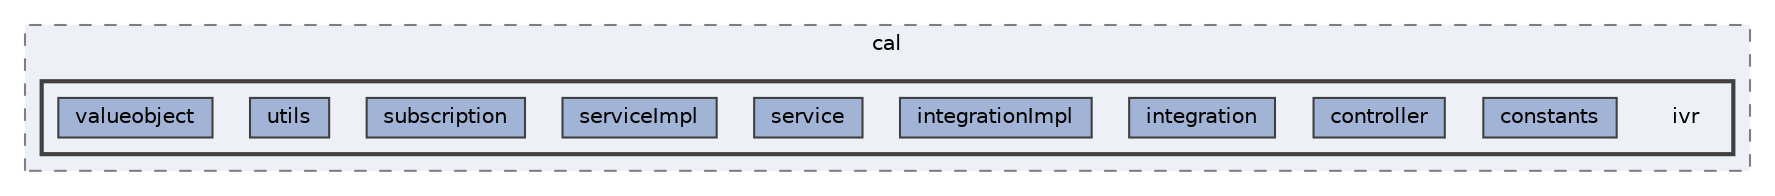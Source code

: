 digraph "repository/ivr/src/main/java/com/sterlite/cal/ivr"
{
 // LATEX_PDF_SIZE
  bgcolor="transparent";
  edge [fontname=Helvetica,fontsize=10,labelfontname=Helvetica,labelfontsize=10];
  node [fontname=Helvetica,fontsize=10,shape=box,height=0.2,width=0.4];
  compound=true
  subgraph clusterdir_43ca6ace443075cc9aed68908bf8faf6 {
    graph [ bgcolor="#edf0f7", pencolor="grey50", label="cal", fontname=Helvetica,fontsize=10 style="filled,dashed", URL="dir_43ca6ace443075cc9aed68908bf8faf6.html",tooltip=""]
  subgraph clusterdir_cd784ca7edd02497793eba1279cf268d {
    graph [ bgcolor="#edf0f7", pencolor="grey25", label="", fontname=Helvetica,fontsize=10 style="filled,bold", URL="dir_cd784ca7edd02497793eba1279cf268d.html",tooltip=""]
    dir_cd784ca7edd02497793eba1279cf268d [shape=plaintext, label="ivr"];
  dir_9e961f8e7cc428caf9d45b38fa8a2cf3 [label="constants", fillcolor="#a2b4d6", color="grey25", style="filled", URL="dir_9e961f8e7cc428caf9d45b38fa8a2cf3.html",tooltip=""];
  dir_08f038ff51b749820fce14042f0b3118 [label="controller", fillcolor="#a2b4d6", color="grey25", style="filled", URL="dir_08f038ff51b749820fce14042f0b3118.html",tooltip=""];
  dir_d76615c30d9d66e80fff08f4bc203bab [label="integration", fillcolor="#a2b4d6", color="grey25", style="filled", URL="dir_d76615c30d9d66e80fff08f4bc203bab.html",tooltip=""];
  dir_651ebcdcb0603c428c467c22179027a6 [label="integrationImpl", fillcolor="#a2b4d6", color="grey25", style="filled", URL="dir_651ebcdcb0603c428c467c22179027a6.html",tooltip=""];
  dir_faab651f1927457ee353dbcad9a7a271 [label="service", fillcolor="#a2b4d6", color="grey25", style="filled", URL="dir_faab651f1927457ee353dbcad9a7a271.html",tooltip=""];
  dir_fe34002804150309aad942c6fa9575fb [label="serviceImpl", fillcolor="#a2b4d6", color="grey25", style="filled", URL="dir_fe34002804150309aad942c6fa9575fb.html",tooltip=""];
  dir_416db3c2bac03ba7ac9e3347264a8e7a [label="subscription", fillcolor="#a2b4d6", color="grey25", style="filled", URL="dir_416db3c2bac03ba7ac9e3347264a8e7a.html",tooltip=""];
  dir_b813ab55c367f7500efdc32e19c7a5bf [label="utils", fillcolor="#a2b4d6", color="grey25", style="filled", URL="dir_b813ab55c367f7500efdc32e19c7a5bf.html",tooltip=""];
  dir_c09859b254835eb861c66a0e0bee6646 [label="valueobject", fillcolor="#a2b4d6", color="grey25", style="filled", URL="dir_c09859b254835eb861c66a0e0bee6646.html",tooltip=""];
  }
  }
}
